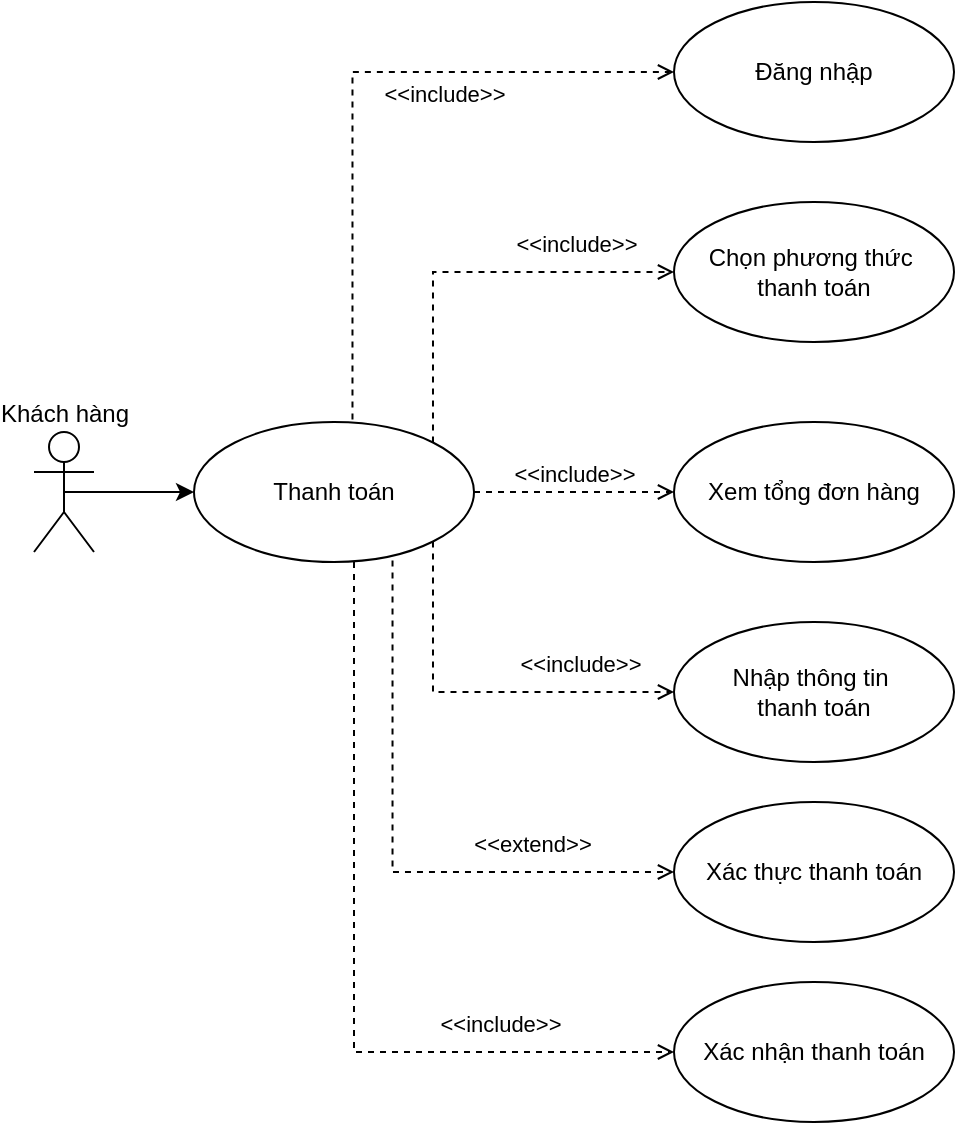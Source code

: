 <mxfile version="26.0.5">
  <diagram name="Page-1" id="5i5nPa0vAbGhf0ZcJXqY">
    <mxGraphModel dx="1042" dy="1665" grid="1" gridSize="10" guides="1" tooltips="1" connect="1" arrows="1" fold="1" page="1" pageScale="1" pageWidth="850" pageHeight="1100" math="0" shadow="0">
      <root>
        <mxCell id="0" />
        <mxCell id="1" parent="0" />
        <mxCell id="ftYGo4r2eOnFNZMkt41i-1" style="rounded=0;orthogonalLoop=1;jettySize=auto;html=1;exitX=0.5;exitY=0.5;exitDx=0;exitDy=0;exitPerimeter=0;" edge="1" parent="1" source="ftYGo4r2eOnFNZMkt41i-2" target="ftYGo4r2eOnFNZMkt41i-3">
          <mxGeometry relative="1" as="geometry" />
        </mxCell>
        <mxCell id="ftYGo4r2eOnFNZMkt41i-2" value="Khách hàng" style="shape=umlActor;html=1;verticalLabelPosition=top;verticalAlign=bottom;align=center;labelPosition=center;" vertex="1" parent="1">
          <mxGeometry x="130" y="205" width="30" height="60" as="geometry" />
        </mxCell>
        <mxCell id="ftYGo4r2eOnFNZMkt41i-3" value="Thanh toán" style="ellipse;whiteSpace=wrap;html=1;" vertex="1" parent="1">
          <mxGeometry x="210" y="200" width="140" height="70" as="geometry" />
        </mxCell>
        <mxCell id="ftYGo4r2eOnFNZMkt41i-4" value="Xem tổng đơn hàng" style="ellipse;whiteSpace=wrap;html=1;" vertex="1" parent="1">
          <mxGeometry x="450" y="200" width="140" height="70" as="geometry" />
        </mxCell>
        <mxCell id="ftYGo4r2eOnFNZMkt41i-5" value="&amp;lt;&amp;lt;include&amp;gt;&amp;gt;" style="edgeStyle=none;html=1;endArrow=open;verticalAlign=bottom;dashed=1;labelBackgroundColor=none;rounded=0;exitX=1;exitY=0.5;exitDx=0;exitDy=0;entryX=0;entryY=0.5;entryDx=0;entryDy=0;" edge="1" parent="1" source="ftYGo4r2eOnFNZMkt41i-3" target="ftYGo4r2eOnFNZMkt41i-4">
          <mxGeometry width="160" relative="1" as="geometry">
            <mxPoint x="190" y="180" as="sourcePoint" />
            <mxPoint x="350" y="180" as="targetPoint" />
          </mxGeometry>
        </mxCell>
        <mxCell id="ftYGo4r2eOnFNZMkt41i-6" value="&amp;lt;&amp;lt;include&amp;gt;&amp;gt;" style="edgeStyle=elbowEdgeStyle;html=1;endArrow=open;verticalAlign=bottom;dashed=1;labelBackgroundColor=none;rounded=0;exitX=1;exitY=0;exitDx=0;exitDy=0;entryX=0;entryY=0.5;entryDx=0;entryDy=0;elbow=vertical;" edge="1" parent="1" source="ftYGo4r2eOnFNZMkt41i-3" target="ftYGo4r2eOnFNZMkt41i-10">
          <mxGeometry x="0.524" y="5" width="160" relative="1" as="geometry">
            <mxPoint x="400" y="250" as="sourcePoint" />
            <mxPoint x="451" y="130" as="targetPoint" />
            <Array as="points">
              <mxPoint x="400" y="125" />
            </Array>
            <mxPoint as="offset" />
          </mxGeometry>
        </mxCell>
        <mxCell id="ftYGo4r2eOnFNZMkt41i-7" value="Xác nhận thanh toán" style="ellipse;whiteSpace=wrap;html=1;" vertex="1" parent="1">
          <mxGeometry x="450" y="480" width="140" height="70" as="geometry" />
        </mxCell>
        <mxCell id="ftYGo4r2eOnFNZMkt41i-8" value="&amp;lt;&amp;lt;include&amp;gt;&amp;gt;" style="edgeStyle=elbowEdgeStyle;html=1;endArrow=open;verticalAlign=bottom;dashed=1;labelBackgroundColor=none;rounded=0;entryX=0;entryY=0.5;entryDx=0;entryDy=0;" edge="1" parent="1" target="ftYGo4r2eOnFNZMkt41i-7">
          <mxGeometry x="0.57" y="5" width="160" relative="1" as="geometry">
            <mxPoint x="290" y="270" as="sourcePoint" />
            <mxPoint x="500" y="185" as="targetPoint" />
            <Array as="points">
              <mxPoint x="290" y="400" />
            </Array>
            <mxPoint as="offset" />
          </mxGeometry>
        </mxCell>
        <mxCell id="ftYGo4r2eOnFNZMkt41i-9" value="Nhập thông tin&amp;nbsp;&lt;div&gt;thanh toán&lt;/div&gt;" style="ellipse;whiteSpace=wrap;html=1;" vertex="1" parent="1">
          <mxGeometry x="450" y="300" width="140" height="70" as="geometry" />
        </mxCell>
        <mxCell id="ftYGo4r2eOnFNZMkt41i-10" value="Chọn phương thức&amp;nbsp;&lt;div&gt;thanh toán&lt;/div&gt;" style="ellipse;whiteSpace=wrap;html=1;" vertex="1" parent="1">
          <mxGeometry x="450" y="90" width="140" height="70" as="geometry" />
        </mxCell>
        <mxCell id="ftYGo4r2eOnFNZMkt41i-11" value="Đăng nhập" style="ellipse;whiteSpace=wrap;html=1;" vertex="1" parent="1">
          <mxGeometry x="450" y="-10" width="140" height="70" as="geometry" />
        </mxCell>
        <mxCell id="ftYGo4r2eOnFNZMkt41i-12" value="&amp;lt;&amp;lt;include&amp;gt;&amp;gt;" style="edgeStyle=elbowEdgeStyle;html=1;endArrow=open;verticalAlign=bottom;dashed=1;labelBackgroundColor=none;rounded=0;exitX=0.566;exitY=-0.017;exitDx=0;exitDy=0;entryX=0;entryY=0.5;entryDx=0;entryDy=0;exitPerimeter=0;elbow=vertical;" edge="1" parent="1" source="ftYGo4r2eOnFNZMkt41i-3" target="ftYGo4r2eOnFNZMkt41i-11">
          <mxGeometry x="0.313" y="-20" width="160" relative="1" as="geometry">
            <mxPoint x="360" y="245" as="sourcePoint" />
            <mxPoint x="460" y="135" as="targetPoint" />
            <Array as="points">
              <mxPoint x="370" y="25" />
            </Array>
            <mxPoint as="offset" />
          </mxGeometry>
        </mxCell>
        <mxCell id="ftYGo4r2eOnFNZMkt41i-13" value="&amp;lt;&amp;lt;include&amp;gt;&amp;gt;" style="edgeStyle=elbowEdgeStyle;html=1;endArrow=open;verticalAlign=bottom;dashed=1;labelBackgroundColor=none;rounded=0;exitX=1;exitY=1;exitDx=0;exitDy=0;elbow=vertical;entryX=0;entryY=0.5;entryDx=0;entryDy=0;" edge="1" parent="1" source="ftYGo4r2eOnFNZMkt41i-3" target="ftYGo4r2eOnFNZMkt41i-9">
          <mxGeometry x="0.524" y="5" width="160" relative="1" as="geometry">
            <mxPoint x="339" y="220" as="sourcePoint" />
            <mxPoint x="380" y="390" as="targetPoint" />
            <Array as="points">
              <mxPoint x="390" y="335" />
            </Array>
            <mxPoint as="offset" />
          </mxGeometry>
        </mxCell>
        <mxCell id="ftYGo4r2eOnFNZMkt41i-14" value="Xác thực thanh toán" style="ellipse;whiteSpace=wrap;html=1;" vertex="1" parent="1">
          <mxGeometry x="450" y="390" width="140" height="70" as="geometry" />
        </mxCell>
        <mxCell id="ftYGo4r2eOnFNZMkt41i-15" value="&amp;lt;&amp;lt;extend&amp;gt;&amp;gt;" style="edgeStyle=elbowEdgeStyle;html=1;endArrow=open;verticalAlign=bottom;dashed=1;labelBackgroundColor=none;rounded=0;exitX=0.709;exitY=0.989;exitDx=0;exitDy=0;entryX=0;entryY=0.5;entryDx=0;entryDy=0;elbow=vertical;exitPerimeter=0;" edge="1" parent="1" source="ftYGo4r2eOnFNZMkt41i-3" target="ftYGo4r2eOnFNZMkt41i-14">
          <mxGeometry x="0.524" y="5" width="160" relative="1" as="geometry">
            <mxPoint x="339" y="270" as="sourcePoint" />
            <mxPoint x="460" y="345" as="targetPoint" />
            <Array as="points">
              <mxPoint x="380" y="425" />
            </Array>
            <mxPoint as="offset" />
          </mxGeometry>
        </mxCell>
      </root>
    </mxGraphModel>
  </diagram>
</mxfile>

